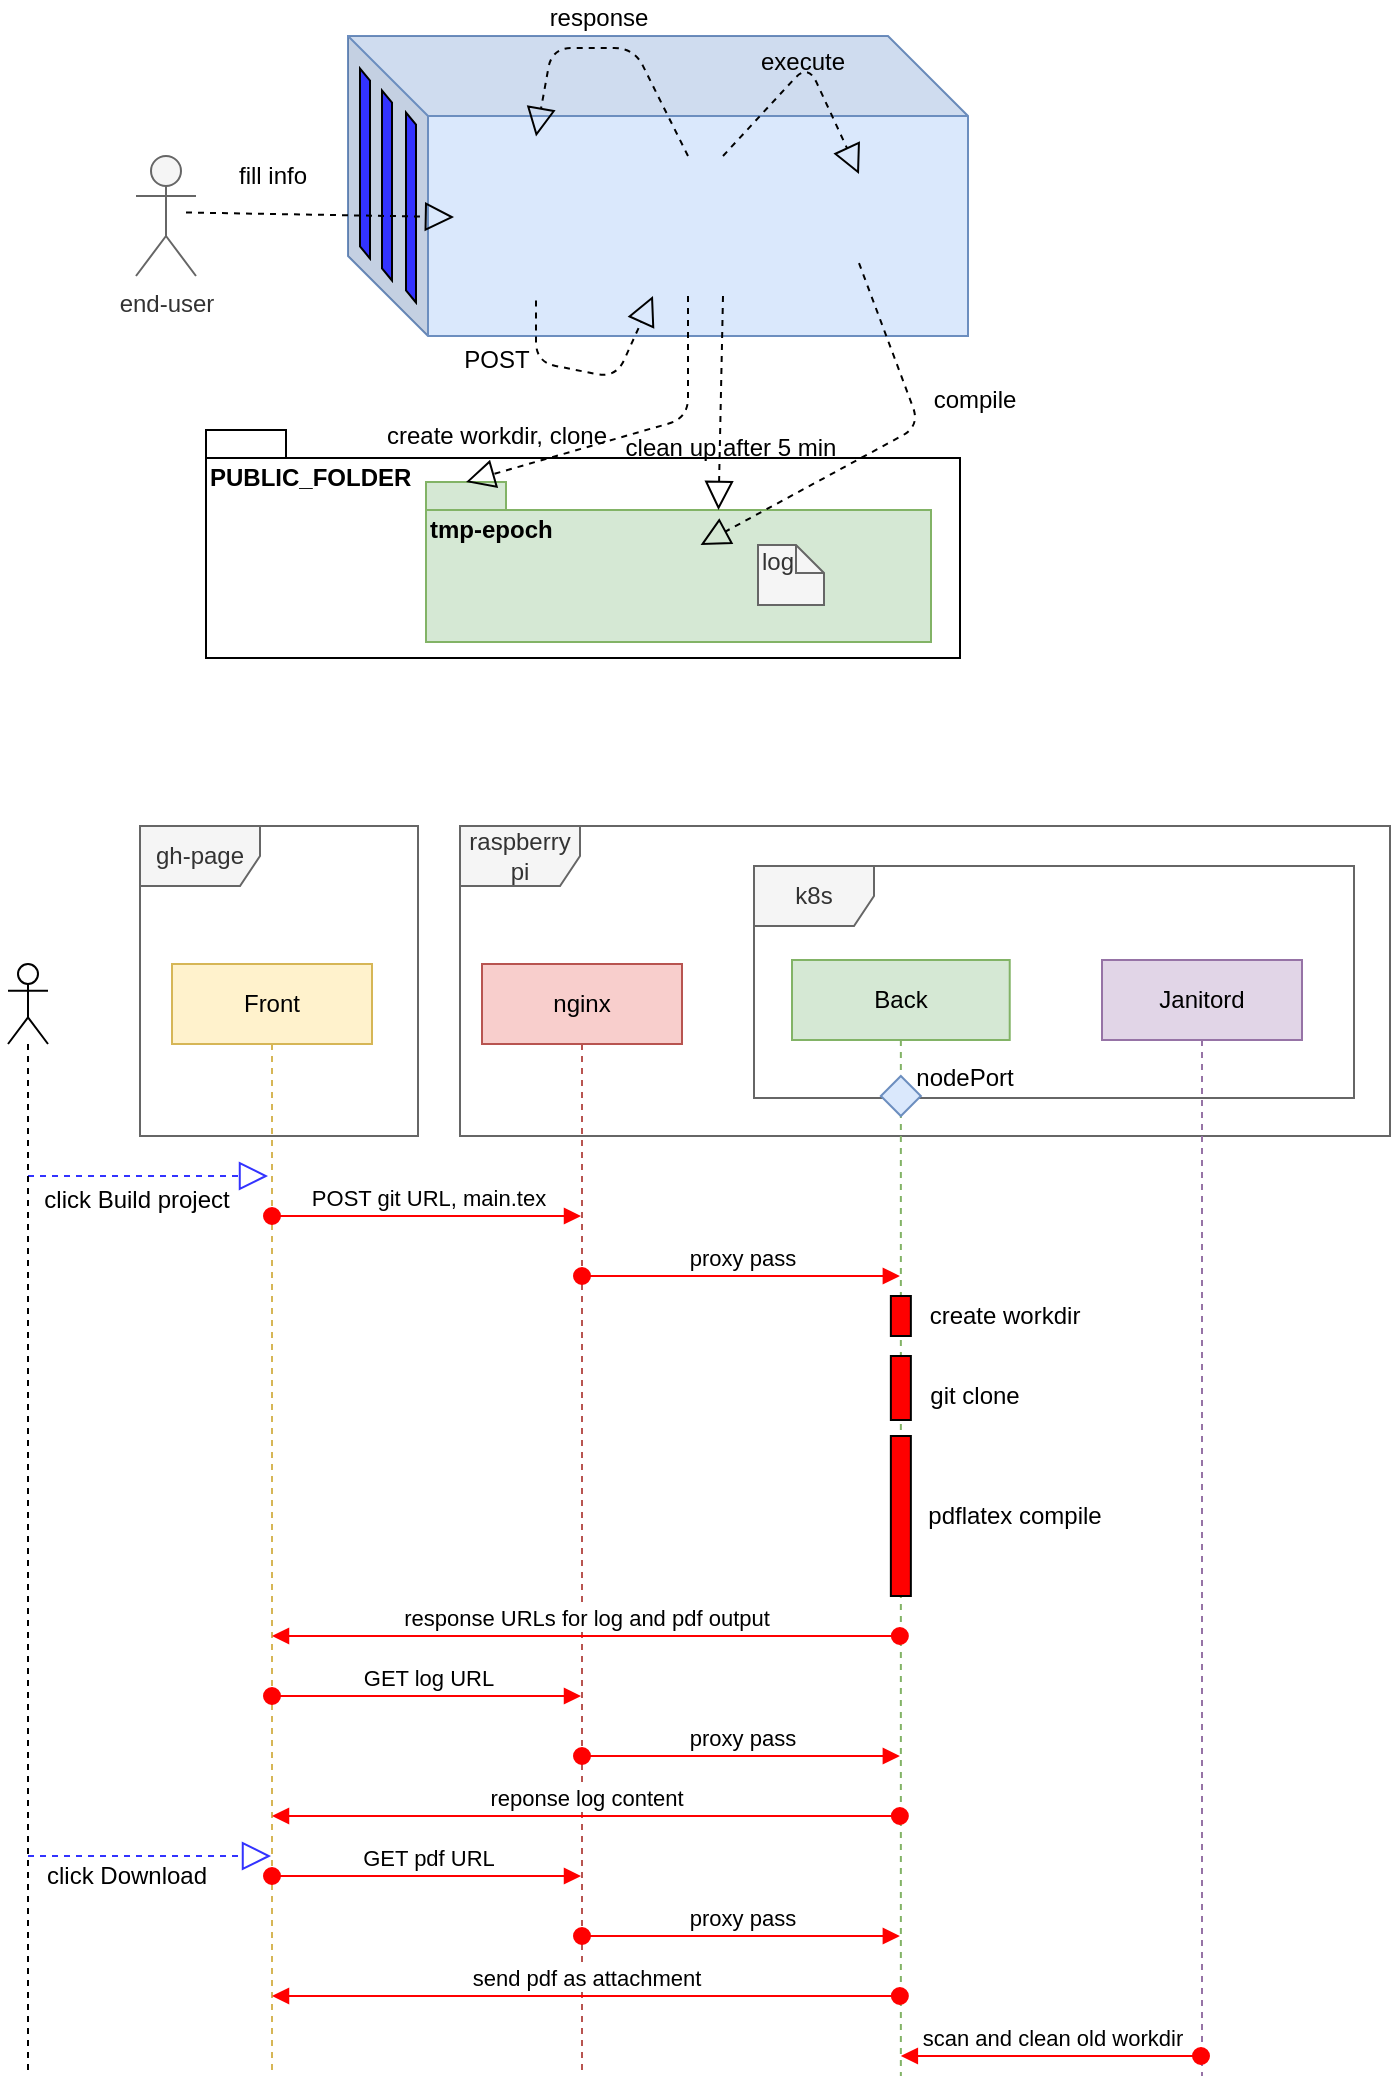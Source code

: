 <mxfile version="13.7.9" type="device"><diagram id="TmeqqVqLsKDry6PROGzl" name="Page-1"><mxGraphModel dx="1212" dy="734" grid="0" gridSize="10" guides="1" tooltips="1" connect="1" arrows="1" fold="1" page="0" pageScale="1" pageWidth="850" pageHeight="1100" math="0" shadow="0"><root><mxCell id="0"/><mxCell id="1" parent="0"/><mxCell id="IWCKMobxmYDPAauppAAf-6" value="raspberry pi" style="shape=umlFrame;whiteSpace=wrap;html=1;fillColor=#f5f5f5;strokeColor=#666666;fontColor=#333333;" vertex="1" parent="1"><mxGeometry x="276" y="575" width="465" height="155" as="geometry"/></mxCell><mxCell id="IWCKMobxmYDPAauppAAf-5" value="k8s" style="shape=umlFrame;whiteSpace=wrap;html=1;fillColor=#f5f5f5;strokeColor=#666666;fontColor=#333333;" vertex="1" parent="1"><mxGeometry x="423" y="595" width="300" height="116" as="geometry"/></mxCell><mxCell id="IWCKMobxmYDPAauppAAf-7" value="gh-page" style="shape=umlFrame;whiteSpace=wrap;html=1;fillColor=#f5f5f5;strokeColor=#666666;fontColor=#333333;" vertex="1" parent="1"><mxGeometry x="116" y="575" width="139" height="155" as="geometry"/></mxCell><mxCell id="P2A8OwnkUsWq6TisNw5c-1" value="" style="shape=cube;whiteSpace=wrap;html=1;boundedLbl=1;backgroundOutline=1;darkOpacity=0.05;darkOpacity2=0.1;size=40;fillColor=#dae8fc;strokeColor=#6c8ebf;" parent="1" vertex="1"><mxGeometry x="220" y="180" width="310" height="150" as="geometry"/></mxCell><mxCell id="P2A8OwnkUsWq6TisNw5c-2" value="" style="shape=parallelogram;perimeter=parallelogramPerimeter;whiteSpace=wrap;html=1;fixedSize=1;rotation=270;size=6;fillColor=#3333FF;" parent="1" vertex="1"><mxGeometry x="204" y="263.25" width="95" height="5" as="geometry"/></mxCell><mxCell id="P2A8OwnkUsWq6TisNw5c-5" value="" style="shape=parallelogram;perimeter=parallelogramPerimeter;whiteSpace=wrap;html=1;fixedSize=1;rotation=270;size=6;fillColor=#3333FF;" parent="1" vertex="1"><mxGeometry x="192" y="252.25" width="95" height="5" as="geometry"/></mxCell><mxCell id="P2A8OwnkUsWq6TisNw5c-6" value="" style="shape=parallelogram;perimeter=parallelogramPerimeter;whiteSpace=wrap;html=1;fixedSize=1;rotation=270;size=6;fillColor=#3333FF;" parent="1" vertex="1"><mxGeometry x="181" y="241.25" width="95" height="5" as="geometry"/></mxCell><mxCell id="P2A8OwnkUsWq6TisNw5c-7" value="" style="shape=image;verticalLabelPosition=bottom;labelBackgroundColor=#ffffff;verticalAlign=top;aspect=fixed;imageAspect=0;image=https://icons-for-free.com/iconfiles/png/512/design+development+facebook+framework+mobile+react+icon-1320165723839064798.png;" parent="1" vertex="1"><mxGeometry x="273" y="230.26" width="82" height="82" as="geometry"/></mxCell><mxCell id="P2A8OwnkUsWq6TisNw5c-8" value="" style="shape=image;verticalLabelPosition=bottom;labelBackgroundColor=#ffffff;verticalAlign=top;aspect=fixed;imageAspect=0;image=https://upload.wikimedia.org/wikipedia/commons/thumb/0/0a/Python.svg/768px-Python.svg.png;" parent="1" vertex="1"><mxGeometry x="355" y="240" width="70" height="70" as="geometry"/></mxCell><mxCell id="P2A8OwnkUsWq6TisNw5c-9" value="" style="shape=image;verticalLabelPosition=bottom;labelBackgroundColor=#ffffff;verticalAlign=top;aspect=fixed;imageAspect=0;image=https://i.stack.imgur.com/zHFFO.png;" parent="1" vertex="1"><mxGeometry x="429" y="249.0" width="93" height="44.53" as="geometry"/></mxCell><mxCell id="P2A8OwnkUsWq6TisNw5c-11" value="PUBLIC_FOLDER" style="shape=folder;fontStyle=1;spacingTop=10;tabWidth=40;tabHeight=14;tabPosition=left;html=1;align=left;verticalAlign=top;" parent="1" vertex="1"><mxGeometry x="149" y="377" width="377" height="114" as="geometry"/></mxCell><mxCell id="P2A8OwnkUsWq6TisNw5c-12" value="end-user" style="shape=umlActor;verticalLabelPosition=bottom;verticalAlign=top;html=1;align=center;fillColor=#f5f5f5;strokeColor=#666666;fontColor=#333333;" parent="1" vertex="1"><mxGeometry x="114" y="240" width="30" height="60" as="geometry"/></mxCell><mxCell id="P2A8OwnkUsWq6TisNw5c-14" value="tmp-epoch" style="shape=folder;fontStyle=1;spacingTop=10;tabWidth=40;tabHeight=14;tabPosition=left;html=1;fillColor=#d5e8d4;align=left;strokeColor=#82b366;verticalAlign=top;" parent="1" vertex="1"><mxGeometry x="259" y="403" width="252.5" height="80" as="geometry"/></mxCell><mxCell id="P2A8OwnkUsWq6TisNw5c-19" value="" style="shape=image;verticalLabelPosition=bottom;labelBackgroundColor=#ffffff;verticalAlign=top;aspect=fixed;imageAspect=0;image=https://upload.wikimedia.org/wikipedia/commons/thumb/8/87/PDF_file_icon.svg/1200px-PDF_file_icon.svg.png;" parent="1" vertex="1"><mxGeometry x="377.39" y="434.5" width="25.22" height="31" as="geometry"/></mxCell><mxCell id="P2A8OwnkUsWq6TisNw5c-21" value="log" style="shape=note;whiteSpace=wrap;html=1;size=14;verticalAlign=top;align=left;spacingTop=-6;fillColor=#f5f5f5;strokeColor=#666666;fontColor=#333333;" parent="1" vertex="1"><mxGeometry x="425" y="434.5" width="33" height="30" as="geometry"/></mxCell><mxCell id="P2A8OwnkUsWq6TisNw5c-22" value="" style="endArrow=block;dashed=1;endFill=0;endSize=12;html=1;" parent="1" target="P2A8OwnkUsWq6TisNw5c-7" edge="1"><mxGeometry width="160" relative="1" as="geometry"><mxPoint x="139" y="268.25" as="sourcePoint"/><mxPoint x="299" y="268.25" as="targetPoint"/></mxGeometry></mxCell><mxCell id="P2A8OwnkUsWq6TisNw5c-23" value="fill info" style="text;html=1;align=center;verticalAlign=middle;resizable=0;points=[];autosize=1;" parent="1" vertex="1"><mxGeometry x="160" y="241.25" width="44" height="18" as="geometry"/></mxCell><mxCell id="P2A8OwnkUsWq6TisNw5c-28" value="" style="endArrow=block;dashed=1;endFill=0;endSize=12;html=1;entryX=0;entryY=0;entryDx=20;entryDy=0;entryPerimeter=0;exitX=0.5;exitY=1;exitDx=0;exitDy=0;" parent="1" source="P2A8OwnkUsWq6TisNw5c-8" target="P2A8OwnkUsWq6TisNw5c-14" edge="1"><mxGeometry width="160" relative="1" as="geometry"><mxPoint x="250" y="411" as="sourcePoint"/><mxPoint x="410" y="411" as="targetPoint"/><Array as="points"><mxPoint x="390" y="371"/></Array></mxGeometry></mxCell><mxCell id="P2A8OwnkUsWq6TisNw5c-29" value="create workdir, clone" style="text;html=1;align=center;verticalAlign=middle;resizable=0;points=[];autosize=1;" parent="1" vertex="1"><mxGeometry x="234.5" y="371" width="119" height="18" as="geometry"/></mxCell><mxCell id="P2A8OwnkUsWq6TisNw5c-30" value="" style="endArrow=block;dashed=1;endFill=0;endSize=12;html=1;exitX=0.5;exitY=1;exitDx=0;exitDy=0;entryX=0.75;entryY=0;entryDx=0;entryDy=0;" parent="1" source="P2A8OwnkUsWq6TisNw5c-9" target="P2A8OwnkUsWq6TisNw5c-19" edge="1"><mxGeometry width="160" relative="1" as="geometry"><mxPoint x="573" y="340" as="sourcePoint"/><mxPoint x="733" y="340" as="targetPoint"/><Array as="points"><mxPoint x="506" y="375"/></Array></mxGeometry></mxCell><mxCell id="P2A8OwnkUsWq6TisNw5c-31" value="compile" style="text;html=1;align=center;verticalAlign=middle;resizable=0;points=[];autosize=1;" parent="1" vertex="1"><mxGeometry x="507" y="353" width="51" height="18" as="geometry"/></mxCell><mxCell id="P2A8OwnkUsWq6TisNw5c-32" value="" style="endArrow=block;dashed=1;endFill=0;endSize=12;html=1;exitX=0.75;exitY=0;exitDx=0;exitDy=0;entryX=0.5;entryY=0;entryDx=0;entryDy=0;" parent="1" source="P2A8OwnkUsWq6TisNw5c-8" target="P2A8OwnkUsWq6TisNw5c-9" edge="1"><mxGeometry width="160" relative="1" as="geometry"><mxPoint x="526" y="194" as="sourcePoint"/><mxPoint x="686" y="194" as="targetPoint"/><Array as="points"><mxPoint x="450" y="194"/></Array></mxGeometry></mxCell><mxCell id="P2A8OwnkUsWq6TisNw5c-33" value="execute" style="text;html=1;align=center;verticalAlign=middle;resizable=0;points=[];autosize=1;" parent="1" vertex="1"><mxGeometry x="421" y="184" width="51" height="18" as="geometry"/></mxCell><mxCell id="P2A8OwnkUsWq6TisNw5c-34" value="" style="endArrow=block;dashed=1;endFill=0;endSize=12;html=1;exitX=0.5;exitY=0;exitDx=0;exitDy=0;entryX=0.5;entryY=0;entryDx=0;entryDy=0;" parent="1" source="P2A8OwnkUsWq6TisNw5c-8" target="P2A8OwnkUsWq6TisNw5c-7" edge="1"><mxGeometry width="160" relative="1" as="geometry"><mxPoint x="250" y="411" as="sourcePoint"/><mxPoint x="410" y="411" as="targetPoint"/><Array as="points"><mxPoint x="363" y="186"/><mxPoint x="322" y="186"/></Array></mxGeometry></mxCell><mxCell id="P2A8OwnkUsWq6TisNw5c-35" value="response" style="text;html=1;align=center;verticalAlign=middle;resizable=0;points=[];autosize=1;" parent="1" vertex="1"><mxGeometry x="315" y="162" width="59" height="18" as="geometry"/></mxCell><mxCell id="P2A8OwnkUsWq6TisNw5c-36" value="" style="shape=image;verticalLabelPosition=bottom;labelBackgroundColor=#ffffff;verticalAlign=top;aspect=fixed;imageAspect=0;image=https://icons.iconarchive.com/icons/martz90/circle/512/ubuntu-icon.png;" parent="1" vertex="1"><mxGeometry x="259" y="184" width="32.88" height="32.88" as="geometry"/></mxCell><mxCell id="Lr5YFgY-KNHgGoJxAWSp-1" value="" style="endArrow=block;dashed=1;endFill=0;endSize=12;html=1;exitX=0.5;exitY=1;exitDx=0;exitDy=0;entryX=0.25;entryY=1;entryDx=0;entryDy=0;" parent="1" source="P2A8OwnkUsWq6TisNw5c-7" target="P2A8OwnkUsWq6TisNw5c-8" edge="1"><mxGeometry width="160" relative="1" as="geometry"><mxPoint x="415" y="316" as="sourcePoint"/><mxPoint x="575" y="316" as="targetPoint"/><Array as="points"><mxPoint x="314" y="343"/><mxPoint x="354" y="351"/></Array></mxGeometry></mxCell><mxCell id="Lr5YFgY-KNHgGoJxAWSp-2" value="POST" style="text;html=1;align=center;verticalAlign=middle;resizable=0;points=[];autosize=1;" parent="1" vertex="1"><mxGeometry x="273" y="333" width="42" height="18" as="geometry"/></mxCell><mxCell id="Lr5YFgY-KNHgGoJxAWSp-3" value="" style="endArrow=block;dashed=1;endFill=0;endSize=12;html=1;exitX=0.75;exitY=1;exitDx=0;exitDy=0;entryX=0;entryY=0;entryDx=146.25;entryDy=14;entryPerimeter=0;" parent="1" source="P2A8OwnkUsWq6TisNw5c-8" target="P2A8OwnkUsWq6TisNw5c-14" edge="1"><mxGeometry width="160" relative="1" as="geometry"><mxPoint x="415" y="316" as="sourcePoint"/><mxPoint x="575" y="316" as="targetPoint"/></mxGeometry></mxCell><mxCell id="Lr5YFgY-KNHgGoJxAWSp-4" value="clean up after 5 min" style="text;html=1;align=center;verticalAlign=middle;resizable=0;points=[];autosize=1;" parent="1" vertex="1"><mxGeometry x="353.5" y="377" width="115" height="18" as="geometry"/></mxCell><mxCell id="IWCKMobxmYDPAauppAAf-1" value="Front" style="shape=umlLifeline;perimeter=lifelinePerimeter;whiteSpace=wrap;html=1;container=1;collapsible=0;recursiveResize=0;outlineConnect=0;fillColor=#fff2cc;strokeColor=#d6b656;" vertex="1" parent="1"><mxGeometry x="132" y="644" width="100" height="556" as="geometry"/></mxCell><mxCell id="IWCKMobxmYDPAauppAAf-8" value="" style="shape=image;verticalLabelPosition=bottom;labelBackgroundColor=#ffffff;verticalAlign=top;aspect=fixed;imageAspect=0;image=https://icons-for-free.com/iconfiles/png/512/design+development+facebook+framework+mobile+react+icon-1320165723839064798.png;" vertex="1" parent="IWCKMobxmYDPAauppAAf-1"><mxGeometry width="39" height="39" as="geometry"/></mxCell><mxCell id="IWCKMobxmYDPAauppAAf-34" value="" style="endArrow=block;dashed=1;endFill=0;endSize=12;html=1;strokeColor=#3333FF;" edge="1" parent="IWCKMobxmYDPAauppAAf-1" source="IWCKMobxmYDPAauppAAf-32"><mxGeometry width="160" relative="1" as="geometry"><mxPoint x="-62" y="106" as="sourcePoint"/><mxPoint x="48" y="106" as="targetPoint"/></mxGeometry></mxCell><mxCell id="IWCKMobxmYDPAauppAAf-2" value="nginx" style="shape=umlLifeline;perimeter=lifelinePerimeter;whiteSpace=wrap;html=1;container=1;collapsible=0;recursiveResize=0;outlineConnect=0;fillColor=#f8cecc;strokeColor=#b85450;" vertex="1" parent="1"><mxGeometry x="287" y="644" width="100" height="556" as="geometry"/></mxCell><mxCell id="IWCKMobxmYDPAauppAAf-3" value="Back" style="shape=umlLifeline;perimeter=lifelinePerimeter;whiteSpace=wrap;html=1;container=1;collapsible=0;recursiveResize=0;outlineConnect=0;fillColor=#d5e8d4;strokeColor=#82b366;" vertex="1" parent="1"><mxGeometry x="442" y="642" width="108.86" height="558" as="geometry"/></mxCell><mxCell id="IWCKMobxmYDPAauppAAf-9" value="" style="shape=image;verticalLabelPosition=bottom;labelBackgroundColor=#ffffff;verticalAlign=top;aspect=fixed;imageAspect=0;image=https://upload.wikimedia.org/wikipedia/commons/thumb/0/0a/Python.svg/768px-Python.svg.png;" vertex="1" parent="IWCKMobxmYDPAauppAAf-3"><mxGeometry y="4" width="32" height="32" as="geometry"/></mxCell><mxCell id="IWCKMobxmYDPAauppAAf-11" value="" style="shape=image;verticalLabelPosition=bottom;labelBackgroundColor=#ffffff;verticalAlign=top;aspect=fixed;imageAspect=0;image=https://i.stack.imgur.com/zHFFO.png;" vertex="1" parent="IWCKMobxmYDPAauppAAf-3"><mxGeometry x="75" y="11" width="31.33" height="15" as="geometry"/></mxCell><mxCell id="IWCKMobxmYDPAauppAAf-17" value="" style="html=1;points=[];perimeter=orthogonalPerimeter;strokeColor=#000000;gradientColor=none;fillColor=#FF0000;" vertex="1" parent="IWCKMobxmYDPAauppAAf-3"><mxGeometry x="49.43" y="198" width="10" height="32" as="geometry"/></mxCell><mxCell id="IWCKMobxmYDPAauppAAf-20" value="" style="html=1;points=[];perimeter=orthogonalPerimeter;strokeColor=#000000;fillColor=#FF0000;gradientColor=none;" vertex="1" parent="IWCKMobxmYDPAauppAAf-3"><mxGeometry x="49.43" y="238" width="10" height="80" as="geometry"/></mxCell><mxCell id="IWCKMobxmYDPAauppAAf-22" value="" style="html=1;points=[];perimeter=orthogonalPerimeter;strokeColor=#000000;fillColor=#FF0000;gradientColor=none;" vertex="1" parent="IWCKMobxmYDPAauppAAf-3"><mxGeometry x="49.43" y="168" width="10" height="20" as="geometry"/></mxCell><mxCell id="IWCKMobxmYDPAauppAAf-26" value="" style="rhombus;whiteSpace=wrap;html=1;strokeColor=#6c8ebf;fillColor=#dae8fc;" vertex="1" parent="IWCKMobxmYDPAauppAAf-3"><mxGeometry x="44.43" y="58" width="20" height="20" as="geometry"/></mxCell><mxCell id="IWCKMobxmYDPAauppAAf-4" value="Janitord" style="shape=umlLifeline;perimeter=lifelinePerimeter;whiteSpace=wrap;html=1;container=1;collapsible=0;recursiveResize=0;outlineConnect=0;fillColor=#e1d5e7;strokeColor=#9673a6;" vertex="1" parent="1"><mxGeometry x="597" y="642" width="100" height="558" as="geometry"/></mxCell><mxCell id="IWCKMobxmYDPAauppAAf-10" value="" style="shape=image;verticalLabelPosition=bottom;labelBackgroundColor=#ffffff;verticalAlign=top;aspect=fixed;imageAspect=0;image=https://upload.wikimedia.org/wikipedia/commons/thumb/0/0a/Python.svg/768px-Python.svg.png;" vertex="1" parent="IWCKMobxmYDPAauppAAf-4"><mxGeometry y="5" width="32" height="32" as="geometry"/></mxCell><mxCell id="IWCKMobxmYDPAauppAAf-12" value="POST git URL, main.tex" style="html=1;verticalAlign=bottom;startArrow=oval;startFill=1;endArrow=block;startSize=8;fillColor=#f8cecc;strokeColor=#FF0000;" edge="1" parent="1" source="IWCKMobxmYDPAauppAAf-1" target="IWCKMobxmYDPAauppAAf-2"><mxGeometry width="60" relative="1" as="geometry"><mxPoint x="199" y="770" as="sourcePoint"/><mxPoint x="259" y="770" as="targetPoint"/><Array as="points"><mxPoint x="260" y="770"/></Array></mxGeometry></mxCell><mxCell id="IWCKMobxmYDPAauppAAf-15" value="proxy pass" style="html=1;verticalAlign=bottom;startArrow=oval;startFill=1;endArrow=block;startSize=8;strokeColor=#FF0000;" edge="1" parent="1" source="IWCKMobxmYDPAauppAAf-2" target="IWCKMobxmYDPAauppAAf-3"><mxGeometry width="60" relative="1" as="geometry"><mxPoint x="390" y="890" as="sourcePoint"/><mxPoint x="450" y="890" as="targetPoint"/><Array as="points"><mxPoint x="410" y="800"/></Array></mxGeometry></mxCell><mxCell id="IWCKMobxmYDPAauppAAf-16" value="response URLs for log and pdf output" style="html=1;verticalAlign=bottom;startArrow=oval;startFill=1;endArrow=block;startSize=8;strokeColor=#FF0000;" edge="1" parent="1" source="IWCKMobxmYDPAauppAAf-3" target="IWCKMobxmYDPAauppAAf-1"><mxGeometry width="60" relative="1" as="geometry"><mxPoint x="421" y="980" as="sourcePoint"/><mxPoint x="481" y="980" as="targetPoint"/><Array as="points"><mxPoint x="330" y="980"/></Array></mxGeometry></mxCell><mxCell id="IWCKMobxmYDPAauppAAf-19" value="git clone" style="text;html=1;align=center;verticalAlign=middle;resizable=0;points=[];autosize=1;" vertex="1" parent="1"><mxGeometry x="502.5" y="850" width="60" height="20" as="geometry"/></mxCell><mxCell id="IWCKMobxmYDPAauppAAf-21" value="pdflatex compile" style="text;html=1;align=center;verticalAlign=middle;resizable=0;points=[];autosize=1;" vertex="1" parent="1"><mxGeometry x="502.5" y="910" width="100" height="20" as="geometry"/></mxCell><mxCell id="IWCKMobxmYDPAauppAAf-23" value="&lt;div&gt;create workdir&lt;/div&gt;" style="text;html=1;align=center;verticalAlign=middle;resizable=0;points=[];autosize=1;" vertex="1" parent="1"><mxGeometry x="502.5" y="810" width="90" height="20" as="geometry"/></mxCell><mxCell id="IWCKMobxmYDPAauppAAf-24" value="GET log URL" style="html=1;verticalAlign=bottom;startArrow=oval;startFill=1;endArrow=block;startSize=8;strokeColor=#FF0000;" edge="1" parent="1" source="IWCKMobxmYDPAauppAAf-1" target="IWCKMobxmYDPAauppAAf-2"><mxGeometry width="60" relative="1" as="geometry"><mxPoint x="216" y="1030" as="sourcePoint"/><mxPoint x="276" y="1030" as="targetPoint"/><Array as="points"><mxPoint x="260" y="1010"/></Array></mxGeometry></mxCell><mxCell id="IWCKMobxmYDPAauppAAf-25" value="proxy pass" style="html=1;verticalAlign=bottom;startArrow=oval;startFill=1;endArrow=block;startSize=8;strokeColor=#FF0000;" edge="1" parent="1" source="IWCKMobxmYDPAauppAAf-2" target="IWCKMobxmYDPAauppAAf-3"><mxGeometry width="60" relative="1" as="geometry"><mxPoint x="365" y="1030" as="sourcePoint"/><mxPoint x="425" y="1030" as="targetPoint"/><Array as="points"><mxPoint x="420" y="1040"/></Array></mxGeometry></mxCell><mxCell id="IWCKMobxmYDPAauppAAf-27" value="nodePort" style="text;html=1;align=center;verticalAlign=middle;resizable=0;points=[];autosize=1;" vertex="1" parent="1"><mxGeometry x="498" y="691" width="60" height="20" as="geometry"/></mxCell><mxCell id="IWCKMobxmYDPAauppAAf-28" value="reponse log content" style="html=1;verticalAlign=bottom;startArrow=oval;startFill=1;endArrow=block;startSize=8;strokeColor=#FF0000;" edge="1" parent="1" source="IWCKMobxmYDPAauppAAf-3" target="IWCKMobxmYDPAauppAAf-1"><mxGeometry width="60" relative="1" as="geometry"><mxPoint x="416.5" y="1070" as="sourcePoint"/><mxPoint x="476.5" y="1070" as="targetPoint"/><Array as="points"><mxPoint x="340" y="1070"/></Array></mxGeometry></mxCell><mxCell id="IWCKMobxmYDPAauppAAf-29" value="GET pdf URL" style="html=1;verticalAlign=bottom;startArrow=oval;startFill=1;endArrow=block;startSize=8;strokeColor=#FF0000;" edge="1" parent="1" source="IWCKMobxmYDPAauppAAf-1" target="IWCKMobxmYDPAauppAAf-2"><mxGeometry width="60" relative="1" as="geometry"><mxPoint x="216" y="1120" as="sourcePoint"/><mxPoint x="276" y="1120" as="targetPoint"/><Array as="points"><mxPoint x="280" y="1100"/></Array></mxGeometry></mxCell><mxCell id="IWCKMobxmYDPAauppAAf-30" value="proxy pass" style="html=1;verticalAlign=bottom;startArrow=oval;startFill=1;endArrow=block;startSize=8;strokeColor=#FF0000;" edge="1" parent="1" source="IWCKMobxmYDPAauppAAf-2" target="IWCKMobxmYDPAauppAAf-3"><mxGeometry width="60" relative="1" as="geometry"><mxPoint x="365" y="1120" as="sourcePoint"/><mxPoint x="425" y="1120" as="targetPoint"/><Array as="points"><mxPoint x="420" y="1130"/></Array></mxGeometry></mxCell><mxCell id="IWCKMobxmYDPAauppAAf-31" value="send pdf as attachment" style="html=1;verticalAlign=bottom;startArrow=oval;startFill=1;endArrow=block;startSize=8;strokeColor=#FF0000;" edge="1" parent="1" source="IWCKMobxmYDPAauppAAf-3" target="IWCKMobxmYDPAauppAAf-1"><mxGeometry width="60" relative="1" as="geometry"><mxPoint x="398" y="1180" as="sourcePoint"/><mxPoint x="458" y="1180" as="targetPoint"/><Array as="points"><mxPoint x="350" y="1160"/></Array></mxGeometry></mxCell><mxCell id="IWCKMobxmYDPAauppAAf-32" value="" style="shape=umlLifeline;participant=umlActor;perimeter=lifelinePerimeter;whiteSpace=wrap;html=1;container=1;collapsible=0;recursiveResize=0;verticalAlign=top;spacingTop=36;outlineConnect=0;strokeColor=#000000;gradientColor=none;fillColor=none;" vertex="1" parent="1"><mxGeometry x="50" y="644" width="20" height="556" as="geometry"/></mxCell><mxCell id="IWCKMobxmYDPAauppAAf-33" value="scan and clean old workdir" style="html=1;verticalAlign=bottom;startArrow=oval;startFill=1;endArrow=block;startSize=8;strokeColor=#FF0000;" edge="1" parent="1" source="IWCKMobxmYDPAauppAAf-4" target="IWCKMobxmYDPAauppAAf-3"><mxGeometry width="60" relative="1" as="geometry"><mxPoint x="550.86" y="1199" as="sourcePoint"/><mxPoint x="610.86" y="1199" as="targetPoint"/><Array as="points"><mxPoint x="560" y="1190"/></Array></mxGeometry></mxCell><mxCell id="IWCKMobxmYDPAauppAAf-35" value="click Build project" style="text;html=1;align=center;verticalAlign=middle;resizable=0;points=[];autosize=1;" vertex="1" parent="1"><mxGeometry x="59" y="752" width="110" height="20" as="geometry"/></mxCell><mxCell id="IWCKMobxmYDPAauppAAf-36" value="" style="endArrow=block;dashed=1;endFill=0;endSize=12;html=1;strokeColor=#3333FF;" edge="1" parent="1" source="IWCKMobxmYDPAauppAAf-32" target="IWCKMobxmYDPAauppAAf-1"><mxGeometry width="160" relative="1" as="geometry"><mxPoint x="105.5" y="910" as="sourcePoint"/><mxPoint x="265.5" y="910" as="targetPoint"/><Array as="points"><mxPoint x="100" y="1090"/></Array></mxGeometry></mxCell><mxCell id="IWCKMobxmYDPAauppAAf-37" value="click Download" style="text;html=1;align=center;verticalAlign=middle;resizable=0;points=[];autosize=1;" vertex="1" parent="1"><mxGeometry x="59" y="1090" width="100" height="20" as="geometry"/></mxCell></root></mxGraphModel></diagram></mxfile>